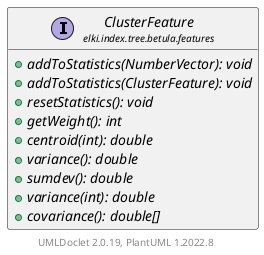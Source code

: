 @startuml
    remove .*\.(Instance|Par|Parameterizer|Factory)$
    set namespaceSeparator none
    hide empty fields
    hide empty methods

    interface "<size:14>ClusterFeature.Factory\n<size:10>elki.index.tree.betula.features" as elki.index.tree.betula.features.ClusterFeature.Factory<F extends ClusterFeature> [[ClusterFeature.Factory.html]] {
        {abstract} +make(int): F extends ClusterFeature
    }

    interface "<size:14>ClusterFeature\n<size:10>elki.index.tree.betula.features" as elki.index.tree.betula.features.ClusterFeature [[ClusterFeature.html]] {
        {abstract} +addToStatistics(NumberVector): void
        {abstract} +addToStatistics(ClusterFeature): void
        {abstract} +resetStatistics(): void
        {abstract} +getWeight(): int
        {abstract} +centroid(int): double
        {abstract} +variance(): double
        {abstract} +sumdev(): double
        {abstract} +variance(int): double
        {abstract} +covariance(): double[]
    }

    elki.index.tree.betula.features.ClusterFeature +-- elki.index.tree.betula.features.ClusterFeature.Factory

    center footer UMLDoclet 2.0.19, PlantUML 1.2022.8
@enduml
